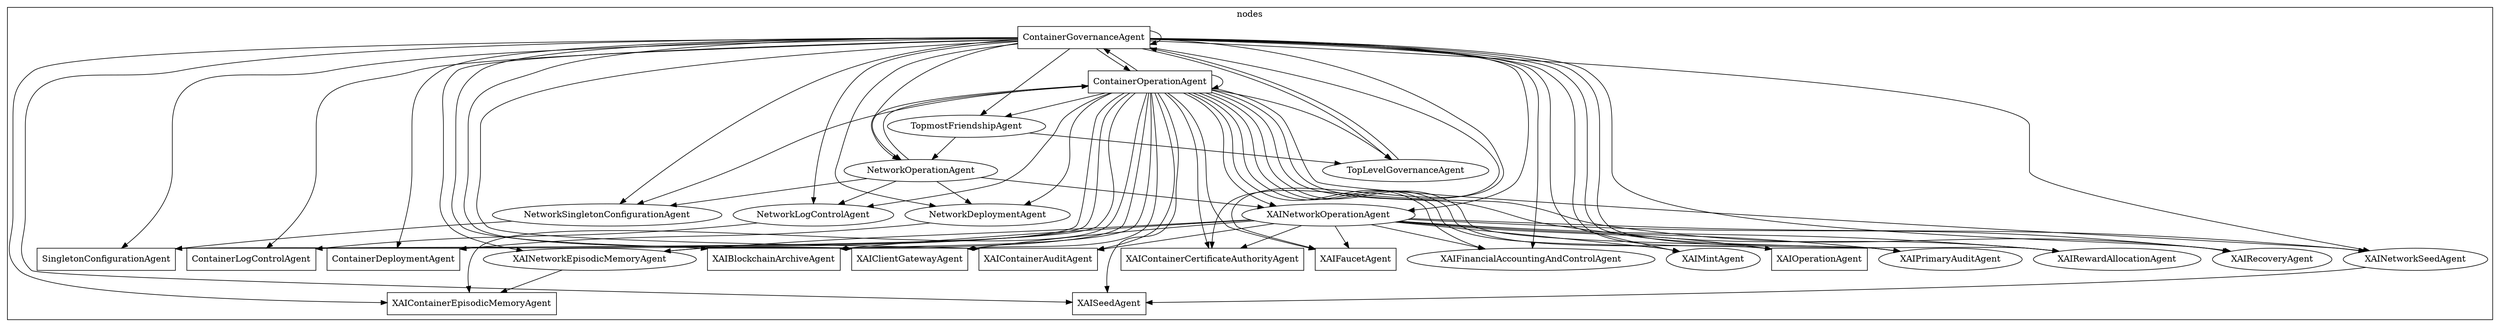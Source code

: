 digraph "agents-graph" {
  ratio = "auto" ;
  mincross = 2.0 ;
subgraph cluster_agents {
  label = "nodes"
  NContainerDeploymentAgent [
    shape = box
    label = "ContainerDeploymentAgent" ];
  NContainerGovernanceAgent [
    shape = box
    label = "ContainerGovernanceAgent" ];
  NContainerLogControlAgent [
    shape = box
    label = "ContainerLogControlAgent" ];
  NContainerOperationAgent [
    shape = box
    label = "ContainerOperationAgent" ];
  NNetworkDeploymentAgent [
    shape = oval
    label = "NetworkDeploymentAgent" ];
  NNetworkLogControlAgent [
    shape = oval
    label = "NetworkLogControlAgent" ];
  NNetworkOperationAgent [
    shape = oval
    label = "NetworkOperationAgent" ];
  NNetworkSingletonConfigurationAgent [
    shape = oval
    label = "NetworkSingletonConfigurationAgent" ];
  NSingletonConfigurationAgent [
    shape = box
    label = "SingletonConfigurationAgent" ];
  NTopLevelGovernanceAgent [
    shape = oval
    label = "TopLevelGovernanceAgent" ];
  NTopmostFriendshipAgent [
    shape = oval
    label = "TopmostFriendshipAgent" ];
  NXAIBlockchainArchiveAgent [
    shape = box
    label = "XAIBlockchainArchiveAgent" ];
  NXAIClientGatewayAgent [
    shape = box
    label = "XAIClientGatewayAgent" ];
  NXAIContainerAuditAgent [
    shape = box
    label = "XAIContainerAuditAgent" ];
  NXAIContainerCertificateAuthorityAgent [
    shape = box
    label = "XAIContainerCertificateAuthorityAgent" ];
  NXAIContainerEpisodicMemoryAgent [
    shape = box
    label = "XAIContainerEpisodicMemoryAgent" ];
  NXAIFaucetAgent [
    shape = box
    label = "XAIFaucetAgent" ];
  NXAIFinancialAccountingAndControlAgent [
    shape = oval
    label = "XAIFinancialAccountingAndControlAgent" ];
  NXAIMintAgent [
    shape = oval
    label = "XAIMintAgent" ];
  NXAINetworkEpisodicMemoryAgent [
    shape = oval
    label = "XAINetworkEpisodicMemoryAgent" ];
  NXAINetworkOperationAgent [
    shape = oval
    label = "XAINetworkOperationAgent" ];
  NXAINetworkSeedAgent [
    shape = oval
    label = "XAINetworkSeedAgent" ];
  NXAIOperationAgent [
    shape = box
    label = "XAIOperationAgent" ];
  NXAIPrimaryAuditAgent [
    shape = oval
    label = "XAIPrimaryAuditAgent" ];
  NXAIRecoveryAgent [
    shape = oval
    label = "XAIRecoveryAgent" ];
  NXAIRewardAllocationAgent [
    shape = oval
    label = "XAIRewardAllocationAgent" ];
  NXAISeedAgent [
    shape = box
    label = "XAISeedAgent" ];
  }  NContainerGovernanceAgent -> NXAIPrimaryAuditAgent;
  NContainerOperationAgent -> NNetworkSingletonConfigurationAgent;
  NContainerOperationAgent -> NSingletonConfigurationAgent;
  NContainerOperationAgent -> NContainerLogControlAgent;
  NContainerOperationAgent -> NXAINetworkEpisodicMemoryAgent;
  NNetworkOperationAgent -> NNetworkSingletonConfigurationAgent;
  NContainerOperationAgent -> NXAIContainerCertificateAuthorityAgent;
  NContainerOperationAgent -> NXAIPrimaryAuditAgent;
  NContainerOperationAgent -> NTopLevelGovernanceAgent;
  NContainerGovernanceAgent -> NContainerOperationAgent;
  NContainerOperationAgent -> NXAISeedAgent;
  NContainerOperationAgent -> NContainerDeploymentAgent;
  NContainerOperationAgent -> NNetworkLogControlAgent;
  NContainerOperationAgent -> NXAIBlockchainArchiveAgent;
  NContainerGovernanceAgent -> NTopmostFriendshipAgent;
  NContainerGovernanceAgent -> NContainerLogControlAgent;
  NXAINetworkOperationAgent -> NXAIPrimaryAuditAgent;
  NContainerGovernanceAgent -> NXAIContainerCertificateAuthorityAgent;
  NContainerGovernanceAgent -> NXAISeedAgent;
  NContainerOperationAgent -> NXAIRecoveryAgent;
  NContainerGovernanceAgent -> NXAIContainerAuditAgent;
  NNetworkSingletonConfigurationAgent -> NSingletonConfigurationAgent;
  NContainerOperationAgent -> NContainerOperationAgent;
  NContainerGovernanceAgent -> NXAIBlockchainArchiveAgent;
  NContainerOperationAgent -> NXAIMintAgent;
  NContainerGovernanceAgent -> NTopLevelGovernanceAgent;
  NContainerOperationAgent -> NContainerGovernanceAgent;
  NXAINetworkOperationAgent -> NXAIContainerCertificateAuthorityAgent;
  NContainerGovernanceAgent -> NNetworkDeploymentAgent;
  NNetworkOperationAgent -> NContainerOperationAgent;
  NXAINetworkOperationAgent -> NXAIClientGatewayAgent;
  NXAINetworkOperationAgent -> NXAIBlockchainArchiveAgent;
  NContainerGovernanceAgent -> NXAINetworkSeedAgent;
  NNetworkLogControlAgent -> NContainerLogControlAgent;
  NContainerOperationAgent -> NXAIContainerEpisodicMemoryAgent;
  NNetworkOperationAgent -> NXAINetworkOperationAgent;
  NContainerOperationAgent -> NXAIFinancialAccountingAndControlAgent;
  NContainerGovernanceAgent -> NXAIRecoveryAgent;
  NTopLevelGovernanceAgent -> NContainerGovernanceAgent;
  NContainerGovernanceAgent -> NContainerDeploymentAgent;
  NNetworkOperationAgent -> NNetworkDeploymentAgent;
  NContainerGovernanceAgent -> NNetworkOperationAgent;
  NXAINetworkOperationAgent -> NXAINetworkSeedAgent;
  NTopmostFriendshipAgent -> NTopLevelGovernanceAgent;
  NContainerOperationAgent -> NXAIOperationAgent;
  NContainerOperationAgent -> NXAIFaucetAgent;
  NContainerGovernanceAgent -> NXAIMintAgent;
  NContainerGovernanceAgent -> NNetworkLogControlAgent;
  NContainerGovernanceAgent -> NXAIClientGatewayAgent;
  NXAINetworkOperationAgent -> NXAIContainerAuditAgent;
  NContainerGovernanceAgent -> NXAIFaucetAgent;
  NContainerOperationAgent -> NXAIContainerAuditAgent;
  NXAINetworkOperationAgent -> NXAIFaucetAgent;
  NContainerOperationAgent -> NNetworkOperationAgent;
  NContainerGovernanceAgent -> NXAIRewardAllocationAgent;
  NNetworkDeploymentAgent -> NContainerDeploymentAgent;
  NXAINetworkOperationAgent -> NXAIOperationAgent;
  NXAINetworkOperationAgent -> NXAIRecoveryAgent;
  NNetworkOperationAgent -> NNetworkLogControlAgent;
  NTopmostFriendshipAgent -> NNetworkOperationAgent;
  NContainerOperationAgent -> NXAIClientGatewayAgent;
  NContainerGovernanceAgent -> NSingletonConfigurationAgent;
  NXAINetworkEpisodicMemoryAgent -> NXAIContainerEpisodicMemoryAgent;
  NXAINetworkOperationAgent -> NXAIFinancialAccountingAndControlAgent;
  NContainerGovernanceAgent -> NContainerGovernanceAgent;
  NContainerOperationAgent -> NXAIRewardAllocationAgent;
  NContainerOperationAgent -> NTopmostFriendshipAgent;
  NContainerGovernanceAgent -> NXAIOperationAgent;
  NContainerOperationAgent -> NXAINetworkSeedAgent;
  NXAINetworkOperationAgent -> NXAINetworkEpisodicMemoryAgent;
  NContainerGovernanceAgent -> NNetworkSingletonConfigurationAgent;
  NContainerGovernanceAgent -> NXAIFinancialAccountingAndControlAgent;
  NContainerGovernanceAgent -> NXAINetworkOperationAgent;
  NContainerGovernanceAgent -> NXAIContainerEpisodicMemoryAgent;
  NXAINetworkSeedAgent -> NXAISeedAgent;
  NContainerOperationAgent -> NXAINetworkOperationAgent;
  NXAINetworkOperationAgent -> NXAIMintAgent;
  NXAINetworkOperationAgent -> NXAIRewardAllocationAgent;
  NContainerGovernanceAgent -> NXAINetworkEpisodicMemoryAgent;
  NContainerOperationAgent -> NNetworkDeploymentAgent;

}